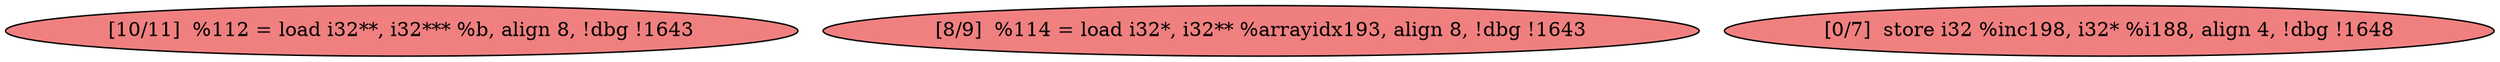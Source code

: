 
digraph G {


node2132 [fillcolor=lightcoral,label="[10/11]  %112 = load i32**, i32*** %b, align 8, !dbg !1643",shape=ellipse,style=filled ]
node2130 [fillcolor=lightcoral,label="[8/9]  %114 = load i32*, i32** %arrayidx193, align 8, !dbg !1643",shape=ellipse,style=filled ]
node2131 [fillcolor=lightcoral,label="[0/7]  store i32 %inc198, i32* %i188, align 4, !dbg !1648",shape=ellipse,style=filled ]



}
